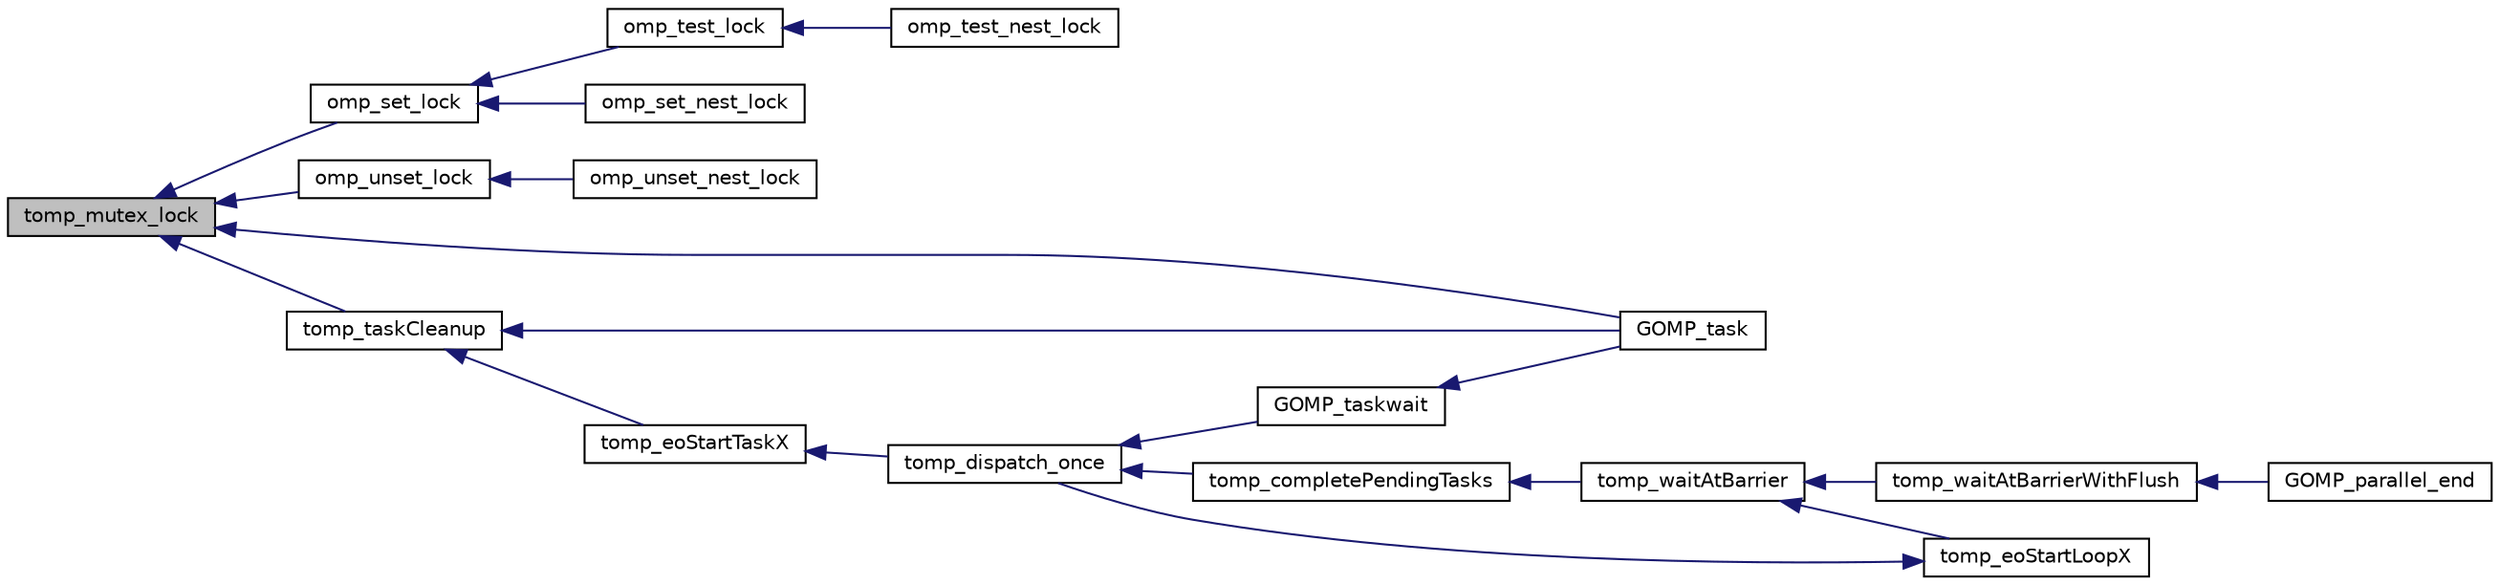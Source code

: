 digraph "tomp_mutex_lock"
{
  edge [fontname="Helvetica",fontsize="10",labelfontname="Helvetica",labelfontsize="10"];
  node [fontname="Helvetica",fontsize="10",shape=record];
  rankdir="LR";
  Node1 [label="tomp_mutex_lock",height=0.2,width=0.4,color="black", fillcolor="grey75", style="filled", fontcolor="black"];
  Node1 -> Node2 [dir="back",color="midnightblue",fontsize="10",style="solid",fontname="Helvetica"];
  Node2 [label="omp_set_lock",height=0.2,width=0.4,color="black", fillcolor="white", style="filled",URL="$tomp__lock_8c.html#a8f5b90eefa752f326e748ab61cfe2591",tooltip="Set the lock. "];
  Node2 -> Node3 [dir="back",color="midnightblue",fontsize="10",style="solid",fontname="Helvetica"];
  Node3 [label="omp_test_lock",height=0.2,width=0.4,color="black", fillcolor="white", style="filled",URL="$tomp__lock_8c.html#aa9d116197be3f660300475e5b70b1324",tooltip="Attempt to set the lock. "];
  Node3 -> Node4 [dir="back",color="midnightblue",fontsize="10",style="solid",fontname="Helvetica"];
  Node4 [label="omp_test_nest_lock",height=0.2,width=0.4,color="black", fillcolor="white", style="filled",URL="$tomp__lock_8c.html#a9aa783de4d24047b1c883a1166cc43c9",tooltip="Attempt to set the nested lock. "];
  Node2 -> Node5 [dir="back",color="midnightblue",fontsize="10",style="solid",fontname="Helvetica"];
  Node5 [label="omp_set_nest_lock",height=0.2,width=0.4,color="black", fillcolor="white", style="filled",URL="$tomp__lock_8c.html#aa18f9aa73703b179a3b23986bddd0027",tooltip="Set the nested lock. "];
  Node1 -> Node6 [dir="back",color="midnightblue",fontsize="10",style="solid",fontname="Helvetica"];
  Node6 [label="omp_unset_lock",height=0.2,width=0.4,color="black", fillcolor="white", style="filled",URL="$tomp__lock_8c.html#a0e91fc1ebaec18150a9cf93c8f76b1d7",tooltip="Unset the lock. "];
  Node6 -> Node7 [dir="back",color="midnightblue",fontsize="10",style="solid",fontname="Helvetica"];
  Node7 [label="omp_unset_nest_lock",height=0.2,width=0.4,color="black", fillcolor="white", style="filled",URL="$tomp__lock_8c.html#abfebcf86479d62feee000a95f8838341",tooltip="Decrement the nesting count and unset if resulting count is 0. "];
  Node1 -> Node8 [dir="back",color="midnightblue",fontsize="10",style="solid",fontname="Helvetica"];
  Node8 [label="GOMP_task",height=0.2,width=0.4,color="black", fillcolor="white", style="filled",URL="$tomp__task_8c.html#a7763a811f466174ef3f35cd2b0757d5d",tooltip="Called when encountering an explicit task directive. "];
  Node1 -> Node9 [dir="back",color="midnightblue",fontsize="10",style="solid",fontname="Helvetica"];
  Node9 [label="tomp_taskCleanup",height=0.2,width=0.4,color="black", fillcolor="white", style="filled",URL="$tomp__task_8c.html#a9fd32440b6aeef7f82ca050e86ac92bb",tooltip="Performs book-keeping activities on completion of task execution. "];
  Node9 -> Node8 [dir="back",color="midnightblue",fontsize="10",style="solid",fontname="Helvetica"];
  Node9 -> Node10 [dir="back",color="midnightblue",fontsize="10",style="solid",fontname="Helvetica"];
  Node10 [label="tomp_eoStartTaskX",height=0.2,width=0.4,color="black", fillcolor="white", style="filled",URL="$tomp__task_8c.html#a2d99df48764323b715df8e10d1878f35",tooltip="Function executed by the worker cores when they pull an event from the task queue. "];
  Node10 -> Node11 [dir="back",color="midnightblue",fontsize="10",style="solid",fontname="Helvetica"];
  Node11 [label="tomp_dispatch_once",height=0.2,width=0.4,color="black", fillcolor="white", style="filled",URL="$tomp__init_8h.html#ae6950591d2e87e30c43306b0230749e3",tooltip="OpenMP dispatch function. "];
  Node11 -> Node12 [dir="back",color="midnightblue",fontsize="10",style="solid",fontname="Helvetica"];
  Node12 [label="tomp_completePendingTasks",height=0.2,width=0.4,color="black", fillcolor="white", style="filled",URL="$tomp__util_8h.html#a3aa28741c3c778eb6bf98fcb6a5acd64",tooltip="Complete all explicit tasks generated upto the implicit/explicit barrier. "];
  Node12 -> Node13 [dir="back",color="midnightblue",fontsize="10",style="solid",fontname="Helvetica"];
  Node13 [label="tomp_waitAtBarrier",height=0.2,width=0.4,color="black", fillcolor="white", style="filled",URL="$tomp__util_8h.html#a143a5568daa6cfc24944c6951f67881c",tooltip="Wait for a certain number of threads to reach this point. "];
  Node13 -> Node14 [dir="back",color="midnightblue",fontsize="10",style="solid",fontname="Helvetica"];
  Node14 [label="tomp_eoStartLoopX",height=0.2,width=0.4,color="black", fillcolor="white", style="filled",URL="$tomp__parallel_8h.html#a9b7f1752f80c8e3ca26bc95080795a20",tooltip="Function executed by the worker cores when they pull an event from the workshare queue. "];
  Node14 -> Node11 [dir="back",color="midnightblue",fontsize="10",style="solid",fontname="Helvetica"];
  Node13 -> Node15 [dir="back",color="midnightblue",fontsize="10",style="solid",fontname="Helvetica"];
  Node15 [label="tomp_waitAtBarrierWithFlush",height=0.2,width=0.4,color="black", fillcolor="white", style="filled",URL="$tomp__util_8h.html#ac19a6ee376c371d379f40e8dcd1d896b",tooltip="OpenMP barrier including the implicit flush. "];
  Node15 -> Node16 [dir="back",color="midnightblue",fontsize="10",style="solid",fontname="Helvetica"];
  Node16 [label="GOMP_parallel_end",height=0.2,width=0.4,color="black", fillcolor="white", style="filled",URL="$tomp__parallel_8c.html#a23499c41ade84b2dc232d2a7015a7183",tooltip="Wait for implicit/explicit tasks to complete and terminate the team. "];
  Node11 -> Node17 [dir="back",color="midnightblue",fontsize="10",style="solid",fontname="Helvetica"];
  Node17 [label="GOMP_taskwait",height=0.2,width=0.4,color="black", fillcolor="white", style="filled",URL="$tomp__task_8c.html#a7069b5d5c98d6c70fbe7609758ccc3b7",tooltip="Called when encountering a taskwait directive. "];
  Node17 -> Node8 [dir="back",color="midnightblue",fontsize="10",style="solid",fontname="Helvetica"];
}
